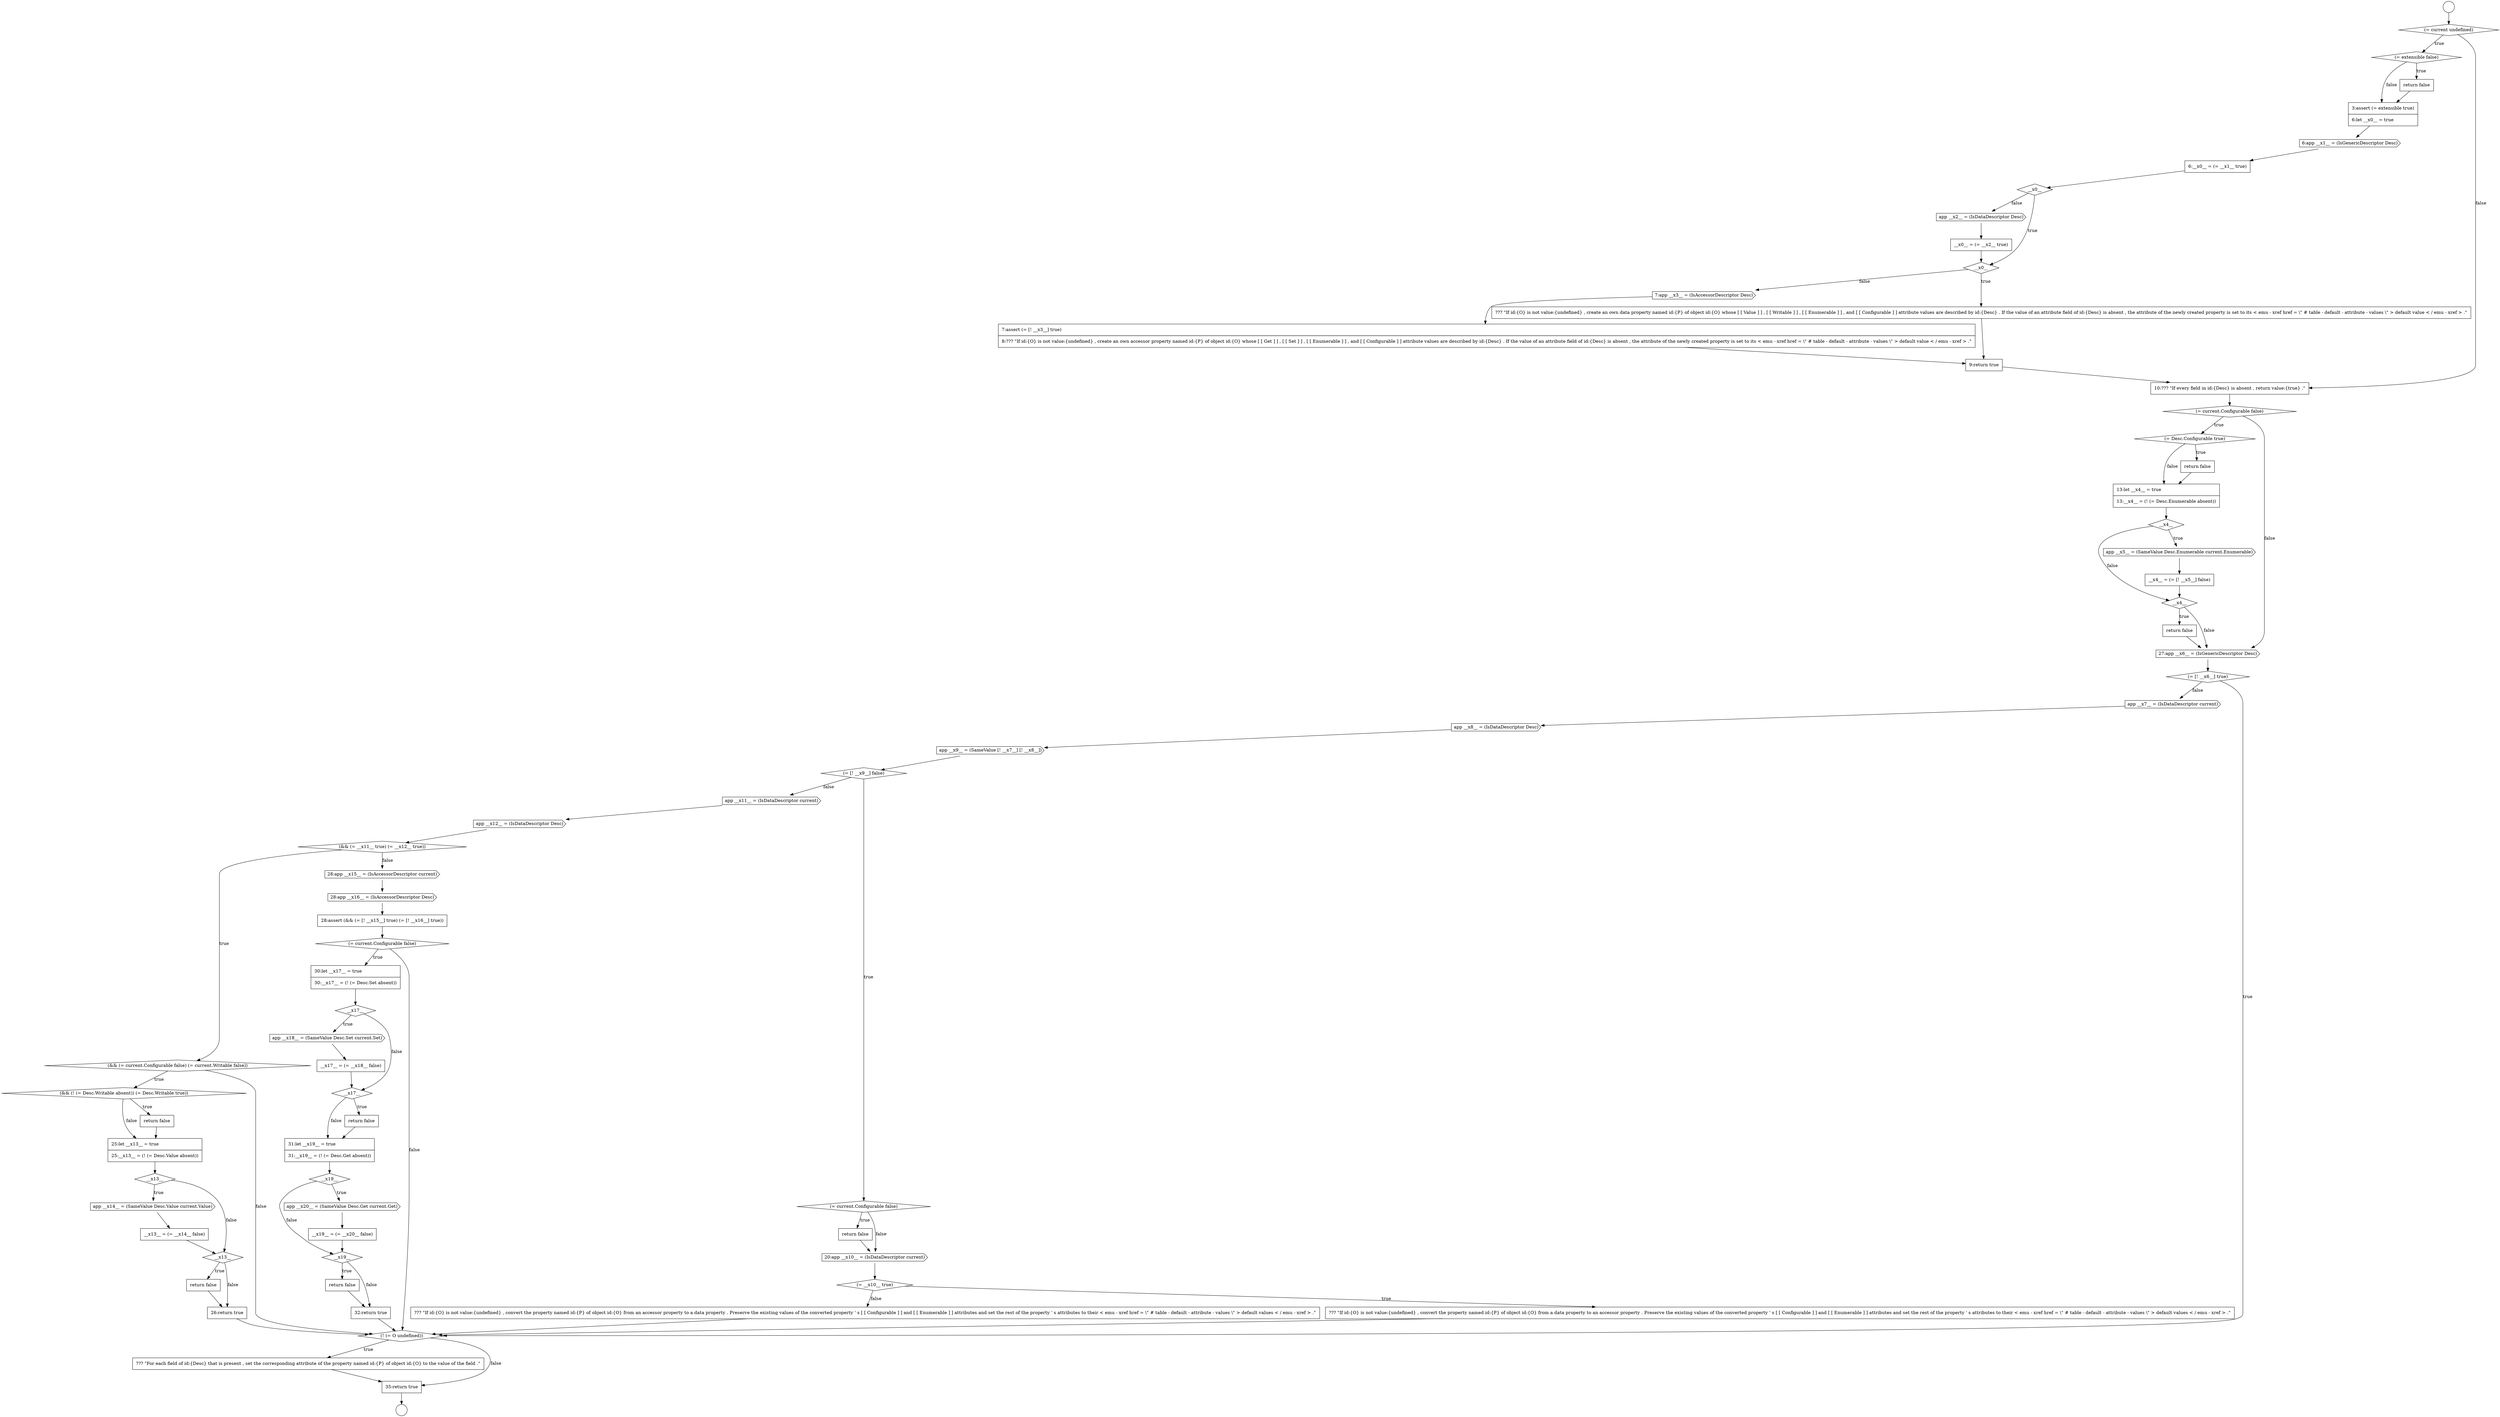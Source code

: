 digraph {
  node5 [shape=none, margin=0, label=<<font color="black">
    <table border="0" cellborder="1" cellspacing="0" cellpadding="10">
      <tr><td align="left">3:assert (= extensible true)</td></tr>
      <tr><td align="left">6:let __x0__ = true</td></tr>
    </table>
  </font>> color="black" fillcolor="white" style=filled]
  node65 [shape=diamond, label=<<font color="black">__x19__</font>> color="black" fillcolor="white" style=filled]
  node2 [shape=diamond, label=<<font color="black">(= current undefined)</font>> color="black" fillcolor="white" style=filled]
  node66 [shape=none, margin=0, label=<<font color="black">
    <table border="0" cellborder="1" cellspacing="0" cellpadding="10">
      <tr><td align="left">return false</td></tr>
    </table>
  </font>> color="black" fillcolor="white" style=filled]
  node4 [shape=none, margin=0, label=<<font color="black">
    <table border="0" cellborder="1" cellspacing="0" cellpadding="10">
      <tr><td align="left">return false</td></tr>
    </table>
  </font>> color="black" fillcolor="white" style=filled]
  node69 [shape=none, margin=0, label=<<font color="black">
    <table border="0" cellborder="1" cellspacing="0" cellpadding="10">
      <tr><td align="left">??? &quot;For each field of id:{Desc} that is present , set the corresponding attribute of the property named id:{P} of object id:{O} to the value of the field .&quot;</td></tr>
    </table>
  </font>> color="black" fillcolor="white" style=filled]
  node0 [shape=circle label=" " color="black" fillcolor="white" style=filled]
  node10 [shape=none, margin=0, label=<<font color="black">
    <table border="0" cellborder="1" cellspacing="0" cellpadding="10">
      <tr><td align="left">__x0__ = (= __x2__ true)</td></tr>
    </table>
  </font>> color="black" fillcolor="white" style=filled]
  node56 [shape=diamond, label=<<font color="black">__x17__</font>> color="black" fillcolor="white" style=filled]
  node42 [shape=diamond, label=<<font color="black">(&amp;&amp; (! (= Desc.Writable absent)) (= Desc.Writable true))</font>> color="black" fillcolor="white" style=filled]
  node24 [shape=diamond, label=<<font color="black">__x4__</font>> color="black" fillcolor="white" style=filled]
  node37 [shape=none, margin=0, label=<<font color="black">
    <table border="0" cellborder="1" cellspacing="0" cellpadding="10">
      <tr><td align="left">??? &quot;If id:{O} is not value:{undefined} , convert the property named id:{P} of object id:{O} from an accessor property to a data property . Preserve the existing values of the converted property ' s [ [ Configurable ] ] and [ [ Enumerable ] ] attributes and set the rest of the property ' s attributes to their &lt; emu - xref href = \&quot; # table - default - attribute - values \&quot; &gt; default values &lt; / emu - xref &gt; .&quot;</td></tr>
    </table>
  </font>> color="black" fillcolor="white" style=filled]
  node25 [shape=none, margin=0, label=<<font color="black">
    <table border="0" cellborder="1" cellspacing="0" cellpadding="10">
      <tr><td align="left">return false</td></tr>
    </table>
  </font>> color="black" fillcolor="white" style=filled]
  node52 [shape=cds, label=<<font color="black">28:app __x16__ = (IsAccessorDescriptor Desc)</font>> color="black" fillcolor="white" style=filled]
  node14 [shape=none, margin=0, label=<<font color="black">
    <table border="0" cellborder="1" cellspacing="0" cellpadding="10">
      <tr><td align="left">7:assert (= [! __x3__] true)</td></tr>
      <tr><td align="left">8:??? &quot;If id:{O} is not value:{undefined} , create an own accessor property named id:{P} of object id:{O} whose [ [ Get ] ] , [ [ Set ] ] , [ [ Enumerable ] ] , and [ [ Configurable ] ] attribute values are described by id:{Desc} . If the value of an attribute field of id:{Desc} is absent , the attribute of the newly created property is set to its &lt; emu - xref href = \&quot; # table - default - attribute - values \&quot; &gt; default value &lt; / emu - xref &gt; .&quot;</td></tr>
    </table>
  </font>> color="black" fillcolor="white" style=filled]
  node20 [shape=none, margin=0, label=<<font color="black">
    <table border="0" cellborder="1" cellspacing="0" cellpadding="10">
      <tr><td align="left">13:let __x4__ = true</td></tr>
      <tr><td align="left">13:__x4__ = (! (= Desc.Enumerable absent))</td></tr>
    </table>
  </font>> color="black" fillcolor="white" style=filled]
  node46 [shape=cds, label=<<font color="black">app __x14__ = (SameValue Desc.Value current.Value)</font>> color="black" fillcolor="white" style=filled]
  node57 [shape=cds, label=<<font color="black">app __x18__ = (SameValue Desc.Set current.Set)</font>> color="black" fillcolor="white" style=filled]
  node29 [shape=cds, label=<<font color="black">app __x8__ = (IsDataDescriptor Desc)</font>> color="black" fillcolor="white" style=filled]
  node61 [shape=none, margin=0, label=<<font color="black">
    <table border="0" cellborder="1" cellspacing="0" cellpadding="10">
      <tr><td align="left">31:let __x19__ = true</td></tr>
      <tr><td align="left">31:__x19__ = (! (= Desc.Get absent))</td></tr>
    </table>
  </font>> color="black" fillcolor="white" style=filled]
  node1 [shape=circle label=" " color="black" fillcolor="white" style=filled]
  node6 [shape=cds, label=<<font color="black">6:app __x1__ = (IsGenericDescriptor Desc)</font>> color="black" fillcolor="white" style=filled]
  node60 [shape=none, margin=0, label=<<font color="black">
    <table border="0" cellborder="1" cellspacing="0" cellpadding="10">
      <tr><td align="left">return false</td></tr>
    </table>
  </font>> color="black" fillcolor="white" style=filled]
  node70 [shape=none, margin=0, label=<<font color="black">
    <table border="0" cellborder="1" cellspacing="0" cellpadding="10">
      <tr><td align="left">35:return true</td></tr>
    </table>
  </font>> color="black" fillcolor="white" style=filled]
  node21 [shape=diamond, label=<<font color="black">__x4__</font>> color="black" fillcolor="white" style=filled]
  node33 [shape=none, margin=0, label=<<font color="black">
    <table border="0" cellborder="1" cellspacing="0" cellpadding="10">
      <tr><td align="left">return false</td></tr>
    </table>
  </font>> color="black" fillcolor="white" style=filled]
  node28 [shape=cds, label=<<font color="black">app __x7__ = (IsDataDescriptor current)</font>> color="black" fillcolor="white" style=filled]
  node38 [shape=cds, label=<<font color="black">app __x11__ = (IsDataDescriptor current)</font>> color="black" fillcolor="white" style=filled]
  node9 [shape=cds, label=<<font color="black">app __x2__ = (IsDataDescriptor Desc)</font>> color="black" fillcolor="white" style=filled]
  node53 [shape=none, margin=0, label=<<font color="black">
    <table border="0" cellborder="1" cellspacing="0" cellpadding="10">
      <tr><td align="left">28:assert (&amp;&amp; (= [! __x15__] true) (= [! __x16__] true))</td></tr>
    </table>
  </font>> color="black" fillcolor="white" style=filled]
  node13 [shape=cds, label=<<font color="black">7:app __x3__ = (IsAccessorDescriptor Desc)</font>> color="black" fillcolor="white" style=filled]
  node41 [shape=diamond, label=<<font color="black">(&amp;&amp; (= current.Configurable false) (= current.Writable false))</font>> color="black" fillcolor="white" style=filled]
  node45 [shape=diamond, label=<<font color="black">__x13__</font>> color="black" fillcolor="white" style=filled]
  node64 [shape=none, margin=0, label=<<font color="black">
    <table border="0" cellborder="1" cellspacing="0" cellpadding="10">
      <tr><td align="left">__x19__ = (= __x20__ false)</td></tr>
    </table>
  </font>> color="black" fillcolor="white" style=filled]
  node17 [shape=diamond, label=<<font color="black">(= current.Configurable false)</font>> color="black" fillcolor="white" style=filled]
  node32 [shape=diamond, label=<<font color="black">(= current.Configurable false)</font>> color="black" fillcolor="white" style=filled]
  node34 [shape=cds, label=<<font color="black">20:app __x10__ = (IsDataDescriptor current)</font>> color="black" fillcolor="white" style=filled]
  node22 [shape=cds, label=<<font color="black">app __x5__ = (SameValue Desc.Enumerable current.Enumerable)</font>> color="black" fillcolor="white" style=filled]
  node44 [shape=none, margin=0, label=<<font color="black">
    <table border="0" cellborder="1" cellspacing="0" cellpadding="10">
      <tr><td align="left">25:let __x13__ = true</td></tr>
      <tr><td align="left">25:__x13__ = (! (= Desc.Value absent))</td></tr>
    </table>
  </font>> color="black" fillcolor="white" style=filled]
  node59 [shape=diamond, label=<<font color="black">__x17__</font>> color="black" fillcolor="white" style=filled]
  node27 [shape=diamond, label=<<font color="black">(= [! __x6__] true)</font>> color="black" fillcolor="white" style=filled]
  node12 [shape=none, margin=0, label=<<font color="black">
    <table border="0" cellborder="1" cellspacing="0" cellpadding="10">
      <tr><td align="left">??? &quot;If id:{O} is not value:{undefined} , create an own data property named id:{P} of object id:{O} whose [ [ Value ] ] , [ [ Writable ] ] , [ [ Enumerable ] ] , and [ [ Configurable ] ] attribute values are described by id:{Desc} . If the value of an attribute field of id:{Desc} is absent , the attribute of the newly created property is set to its &lt; emu - xref href = \&quot; # table - default - attribute - values \&quot; &gt; default value &lt; / emu - xref &gt; .&quot;</td></tr>
    </table>
  </font>> color="black" fillcolor="white" style=filled]
  node54 [shape=diamond, label=<<font color="black">(= current.Configurable false)</font>> color="black" fillcolor="white" style=filled]
  node49 [shape=none, margin=0, label=<<font color="black">
    <table border="0" cellborder="1" cellspacing="0" cellpadding="10">
      <tr><td align="left">return false</td></tr>
    </table>
  </font>> color="black" fillcolor="white" style=filled]
  node7 [shape=none, margin=0, label=<<font color="black">
    <table border="0" cellborder="1" cellspacing="0" cellpadding="10">
      <tr><td align="left">6:__x0__ = (= __x1__ true)</td></tr>
    </table>
  </font>> color="black" fillcolor="white" style=filled]
  node39 [shape=cds, label=<<font color="black">app __x12__ = (IsDataDescriptor Desc)</font>> color="black" fillcolor="white" style=filled]
  node3 [shape=diamond, label=<<font color="black">(= extensible false)</font>> color="black" fillcolor="white" style=filled]
  node35 [shape=diamond, label=<<font color="black">(= __x10__ true)</font>> color="black" fillcolor="white" style=filled]
  node48 [shape=diamond, label=<<font color="black">__x13__</font>> color="black" fillcolor="white" style=filled]
  node63 [shape=cds, label=<<font color="black">app __x20__ = (SameValue Desc.Get current.Get)</font>> color="black" fillcolor="white" style=filled]
  node18 [shape=diamond, label=<<font color="black">(= Desc.Configurable true)</font>> color="black" fillcolor="white" style=filled]
  node50 [shape=none, margin=0, label=<<font color="black">
    <table border="0" cellborder="1" cellspacing="0" cellpadding="10">
      <tr><td align="left">26:return true</td></tr>
    </table>
  </font>> color="black" fillcolor="white" style=filled]
  node67 [shape=none, margin=0, label=<<font color="black">
    <table border="0" cellborder="1" cellspacing="0" cellpadding="10">
      <tr><td align="left">32:return true</td></tr>
    </table>
  </font>> color="black" fillcolor="white" style=filled]
  node16 [shape=none, margin=0, label=<<font color="black">
    <table border="0" cellborder="1" cellspacing="0" cellpadding="10">
      <tr><td align="left">10:??? &quot;If every field in id:{Desc} is absent , return value:{true} .&quot;</td></tr>
    </table>
  </font>> color="black" fillcolor="white" style=filled]
  node31 [shape=diamond, label=<<font color="black">(= [! __x9__] false)</font>> color="black" fillcolor="white" style=filled]
  node11 [shape=diamond, label=<<font color="black">__x0__</font>> color="black" fillcolor="white" style=filled]
  node43 [shape=none, margin=0, label=<<font color="black">
    <table border="0" cellborder="1" cellspacing="0" cellpadding="10">
      <tr><td align="left">return false</td></tr>
    </table>
  </font>> color="black" fillcolor="white" style=filled]
  node40 [shape=diamond, label=<<font color="black">(&amp;&amp; (= __x11__ true) (= __x12__ true))</font>> color="black" fillcolor="white" style=filled]
  node26 [shape=cds, label=<<font color="black">27:app __x6__ = (IsGenericDescriptor Desc)</font>> color="black" fillcolor="white" style=filled]
  node55 [shape=none, margin=0, label=<<font color="black">
    <table border="0" cellborder="1" cellspacing="0" cellpadding="10">
      <tr><td align="left">30:let __x17__ = true</td></tr>
      <tr><td align="left">30:__x17__ = (! (= Desc.Set absent))</td></tr>
    </table>
  </font>> color="black" fillcolor="white" style=filled]
  node23 [shape=none, margin=0, label=<<font color="black">
    <table border="0" cellborder="1" cellspacing="0" cellpadding="10">
      <tr><td align="left">__x4__ = (= [! __x5__] false)</td></tr>
    </table>
  </font>> color="black" fillcolor="white" style=filled]
  node8 [shape=diamond, label=<<font color="black">__x0__</font>> color="black" fillcolor="white" style=filled]
  node58 [shape=none, margin=0, label=<<font color="black">
    <table border="0" cellborder="1" cellspacing="0" cellpadding="10">
      <tr><td align="left">__x17__ = (= __x18__ false)</td></tr>
    </table>
  </font>> color="black" fillcolor="white" style=filled]
  node36 [shape=none, margin=0, label=<<font color="black">
    <table border="0" cellborder="1" cellspacing="0" cellpadding="10">
      <tr><td align="left">??? &quot;If id:{O} is not value:{undefined} , convert the property named id:{P} of object id:{O} from a data property to an accessor property . Preserve the existing values of the converted property ' s [ [ Configurable ] ] and [ [ Enumerable ] ] attributes and set the rest of the property ' s attributes to their &lt; emu - xref href = \&quot; # table - default - attribute - values \&quot; &gt; default values &lt; / emu - xref &gt; .&quot;</td></tr>
    </table>
  </font>> color="black" fillcolor="white" style=filled]
  node30 [shape=cds, label=<<font color="black">app __x9__ = (SameValue [! __x7__] [! __x8__])</font>> color="black" fillcolor="white" style=filled]
  node51 [shape=cds, label=<<font color="black">28:app __x15__ = (IsAccessorDescriptor current)</font>> color="black" fillcolor="white" style=filled]
  node19 [shape=none, margin=0, label=<<font color="black">
    <table border="0" cellborder="1" cellspacing="0" cellpadding="10">
      <tr><td align="left">return false</td></tr>
    </table>
  </font>> color="black" fillcolor="white" style=filled]
  node47 [shape=none, margin=0, label=<<font color="black">
    <table border="0" cellborder="1" cellspacing="0" cellpadding="10">
      <tr><td align="left">__x13__ = (= __x14__ false)</td></tr>
    </table>
  </font>> color="black" fillcolor="white" style=filled]
  node15 [shape=none, margin=0, label=<<font color="black">
    <table border="0" cellborder="1" cellspacing="0" cellpadding="10">
      <tr><td align="left">9:return true</td></tr>
    </table>
  </font>> color="black" fillcolor="white" style=filled]
  node68 [shape=diamond, label=<<font color="black">(! (= O undefined))</font>> color="black" fillcolor="white" style=filled]
  node62 [shape=diamond, label=<<font color="black">__x19__</font>> color="black" fillcolor="white" style=filled]
  node37 -> node68 [ color="black"]
  node35 -> node36 [label=<<font color="black">true</font>> color="black"]
  node35 -> node37 [label=<<font color="black">false</font>> color="black"]
  node70 -> node1 [ color="black"]
  node0 -> node2 [ color="black"]
  node44 -> node45 [ color="black"]
  node17 -> node18 [label=<<font color="black">true</font>> color="black"]
  node17 -> node26 [label=<<font color="black">false</font>> color="black"]
  node24 -> node25 [label=<<font color="black">true</font>> color="black"]
  node24 -> node26 [label=<<font color="black">false</font>> color="black"]
  node5 -> node6 [ color="black"]
  node53 -> node54 [ color="black"]
  node63 -> node64 [ color="black"]
  node61 -> node62 [ color="black"]
  node28 -> node29 [ color="black"]
  node64 -> node65 [ color="black"]
  node29 -> node30 [ color="black"]
  node39 -> node40 [ color="black"]
  node67 -> node68 [ color="black"]
  node7 -> node8 [ color="black"]
  node34 -> node35 [ color="black"]
  node8 -> node11 [label=<<font color="black">true</font>> color="black"]
  node8 -> node9 [label=<<font color="black">false</font>> color="black"]
  node66 -> node67 [ color="black"]
  node3 -> node4 [label=<<font color="black">true</font>> color="black"]
  node3 -> node5 [label=<<font color="black">false</font>> color="black"]
  node15 -> node16 [ color="black"]
  node55 -> node56 [ color="black"]
  node11 -> node12 [label=<<font color="black">true</font>> color="black"]
  node11 -> node13 [label=<<font color="black">false</font>> color="black"]
  node68 -> node69 [label=<<font color="black">true</font>> color="black"]
  node68 -> node70 [label=<<font color="black">false</font>> color="black"]
  node19 -> node20 [ color="black"]
  node45 -> node46 [label=<<font color="black">true</font>> color="black"]
  node45 -> node48 [label=<<font color="black">false</font>> color="black"]
  node59 -> node60 [label=<<font color="black">true</font>> color="black"]
  node59 -> node61 [label=<<font color="black">false</font>> color="black"]
  node13 -> node14 [ color="black"]
  node12 -> node15 [ color="black"]
  node57 -> node58 [ color="black"]
  node52 -> node53 [ color="black"]
  node22 -> node23 [ color="black"]
  node6 -> node7 [ color="black"]
  node43 -> node44 [ color="black"]
  node9 -> node10 [ color="black"]
  node65 -> node66 [label=<<font color="black">true</font>> color="black"]
  node65 -> node67 [label=<<font color="black">false</font>> color="black"]
  node23 -> node24 [ color="black"]
  node14 -> node15 [ color="black"]
  node30 -> node31 [ color="black"]
  node48 -> node49 [label=<<font color="black">true</font>> color="black"]
  node48 -> node50 [label=<<font color="black">false</font>> color="black"]
  node32 -> node33 [label=<<font color="black">true</font>> color="black"]
  node32 -> node34 [label=<<font color="black">false</font>> color="black"]
  node21 -> node22 [label=<<font color="black">true</font>> color="black"]
  node21 -> node24 [label=<<font color="black">false</font>> color="black"]
  node26 -> node27 [ color="black"]
  node62 -> node63 [label=<<font color="black">true</font>> color="black"]
  node62 -> node65 [label=<<font color="black">false</font>> color="black"]
  node10 -> node11 [ color="black"]
  node42 -> node43 [label=<<font color="black">true</font>> color="black"]
  node42 -> node44 [label=<<font color="black">false</font>> color="black"]
  node47 -> node48 [ color="black"]
  node27 -> node68 [label=<<font color="black">true</font>> color="black"]
  node27 -> node28 [label=<<font color="black">false</font>> color="black"]
  node4 -> node5 [ color="black"]
  node51 -> node52 [ color="black"]
  node2 -> node3 [label=<<font color="black">true</font>> color="black"]
  node2 -> node16 [label=<<font color="black">false</font>> color="black"]
  node25 -> node26 [ color="black"]
  node20 -> node21 [ color="black"]
  node60 -> node61 [ color="black"]
  node69 -> node70 [ color="black"]
  node54 -> node55 [label=<<font color="black">true</font>> color="black"]
  node54 -> node68 [label=<<font color="black">false</font>> color="black"]
  node41 -> node42 [label=<<font color="black">true</font>> color="black"]
  node41 -> node68 [label=<<font color="black">false</font>> color="black"]
  node46 -> node47 [ color="black"]
  node58 -> node59 [ color="black"]
  node16 -> node17 [ color="black"]
  node18 -> node19 [label=<<font color="black">true</font>> color="black"]
  node18 -> node20 [label=<<font color="black">false</font>> color="black"]
  node49 -> node50 [ color="black"]
  node36 -> node68 [ color="black"]
  node38 -> node39 [ color="black"]
  node40 -> node41 [label=<<font color="black">true</font>> color="black"]
  node40 -> node51 [label=<<font color="black">false</font>> color="black"]
  node56 -> node57 [label=<<font color="black">true</font>> color="black"]
  node56 -> node59 [label=<<font color="black">false</font>> color="black"]
  node50 -> node68 [ color="black"]
  node31 -> node32 [label=<<font color="black">true</font>> color="black"]
  node31 -> node38 [label=<<font color="black">false</font>> color="black"]
  node33 -> node34 [ color="black"]
}
